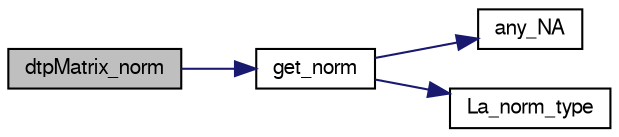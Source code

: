 digraph G
{
  edge [fontname="FreeSans",fontsize=10,labelfontname="FreeSans",labelfontsize=10];
  node [fontname="FreeSans",fontsize=10,shape=record];
  rankdir=LR;
  Node1 [label="dtpMatrix_norm",height=0.2,width=0.4,color="black", fillcolor="grey75", style="filled" fontcolor="black"];
  Node1 -> Node2 [color="midnightblue",fontsize=10,style="solid",fontname="FreeSans"];
  Node2 [label="get_norm",height=0.2,width=0.4,color="black", fillcolor="white", style="filled",URL="$dgeMatrix_8c.html#18e14d832081c8d7d6df7bd2f9e390f9"];
  Node2 -> Node3 [color="midnightblue",fontsize=10,style="solid",fontname="FreeSans"];
  Node3 [label="any_NA",height=0.2,width=0.4,color="black", fillcolor="white", style="filled",URL="$Mutils_8h.html#83b5182165f4bf1e4cb7157ca23a0623",tooltip="Check if slot(obj, &quot;x&quot;) contains any NA (or NaN)."];
  Node2 -> Node4 [color="midnightblue",fontsize=10,style="solid",fontname="FreeSans"];
  Node4 [label="La_norm_type",height=0.2,width=0.4,color="black", fillcolor="white", style="filled",URL="$Mutils_8c.html#e83d110234906231be64768d898c866c"];
}
